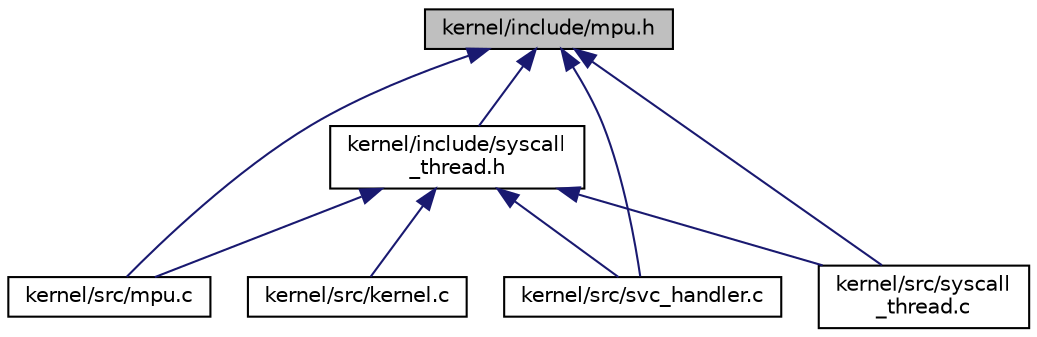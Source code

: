 digraph "kernel/include/mpu.h"
{
 // LATEX_PDF_SIZE
  edge [fontname="Helvetica",fontsize="10",labelfontname="Helvetica",labelfontsize="10"];
  node [fontname="Helvetica",fontsize="10",shape=record];
  Node1 [label="kernel/include/mpu.h",height=0.2,width=0.4,color="black", fillcolor="grey75", style="filled", fontcolor="black",tooltip="prototypes for memory protection"];
  Node1 -> Node2 [dir="back",color="midnightblue",fontsize="10",style="solid",fontname="Helvetica"];
  Node2 [label="kernel/include/syscall\l_thread.h",height=0.2,width=0.4,color="black", fillcolor="white", style="filled",URL="$syscall__thread_8h.html",tooltip="system calls to support thread library for lab 4"];
  Node2 -> Node3 [dir="back",color="midnightblue",fontsize="10",style="solid",fontname="Helvetica"];
  Node3 [label="kernel/src/kernel.c",height=0.2,width=0.4,color="black", fillcolor="white", style="filled",URL="$kernel_8c.html",tooltip="starting point for kernel-space operations"];
  Node2 -> Node4 [dir="back",color="midnightblue",fontsize="10",style="solid",fontname="Helvetica"];
  Node4 [label="kernel/src/mpu.c",height=0.2,width=0.4,color="black", fillcolor="white", style="filled",URL="$mpu_8c.html",tooltip="implementation of memory protection for lab 4"];
  Node2 -> Node5 [dir="back",color="midnightblue",fontsize="10",style="solid",fontname="Helvetica"];
  Node5 [label="kernel/src/svc_handler.c",height=0.2,width=0.4,color="black", fillcolor="white", style="filled",URL="$svc__handler_8c.html",tooltip="implementation of basic and custom SVC calls"];
  Node2 -> Node6 [dir="back",color="midnightblue",fontsize="10",style="solid",fontname="Helvetica"];
  Node6 [label="kernel/src/syscall\l_thread.c",height=0.2,width=0.4,color="black", fillcolor="white", style="filled",URL="$syscall__thread_8c.html",tooltip="thread syscall implementation for lab 4"];
  Node1 -> Node4 [dir="back",color="midnightblue",fontsize="10",style="solid",fontname="Helvetica"];
  Node1 -> Node5 [dir="back",color="midnightblue",fontsize="10",style="solid",fontname="Helvetica"];
  Node1 -> Node6 [dir="back",color="midnightblue",fontsize="10",style="solid",fontname="Helvetica"];
}

